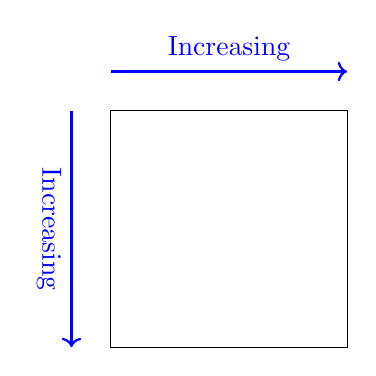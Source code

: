 \begin{tikzpicture}[]
  \draw (0,0) rectangle (3,3);
  \draw [->, blue, thick] (0,3.5) to node [above] {Increasing} (3,3.5);
  \draw [->, blue, thick] (-0.5,3) to node [below, sloped] {Increasing} (-0.5,0);
\end{tikzpicture}